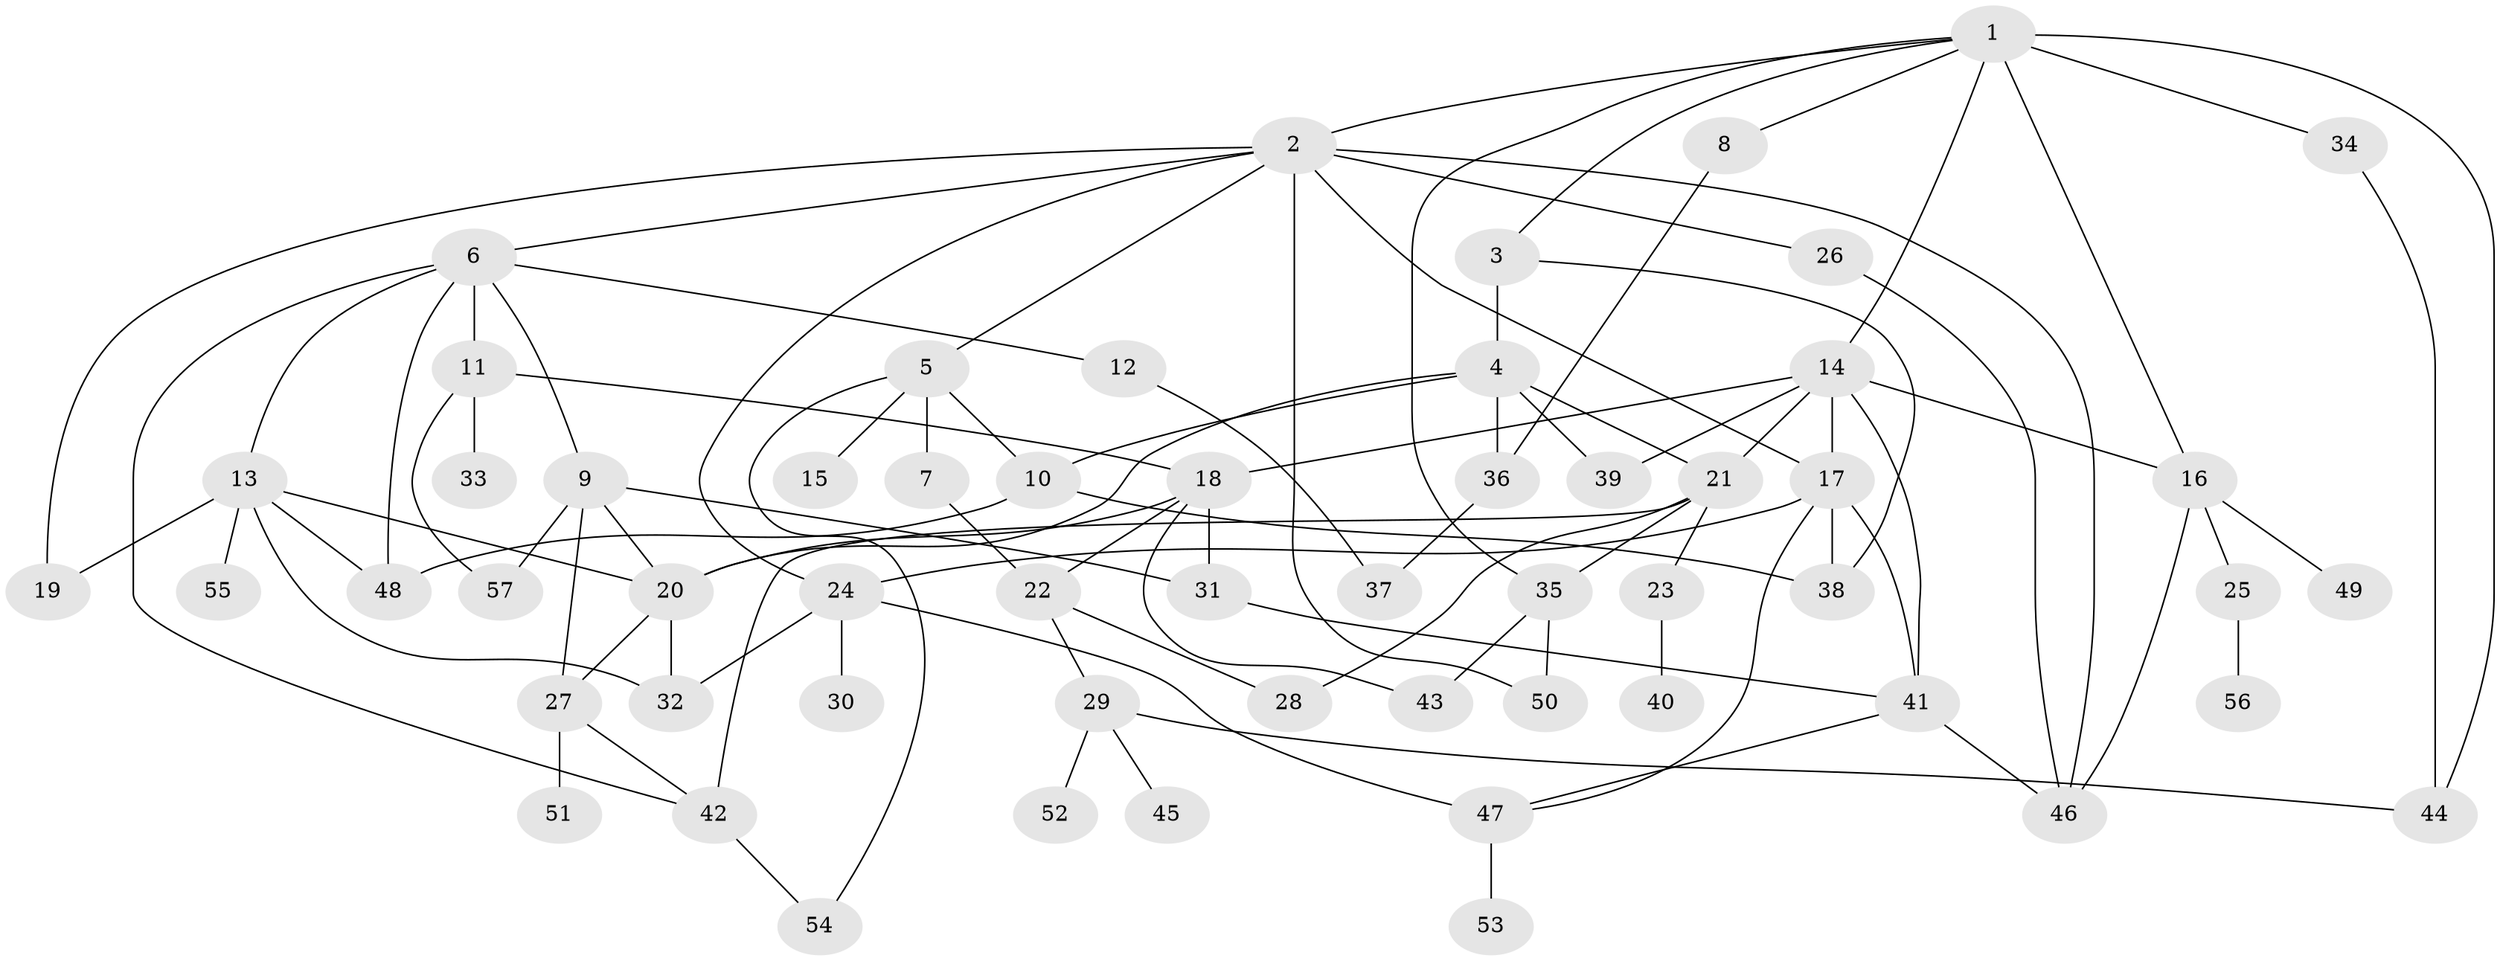 // original degree distribution, {8: 0.017699115044247787, 10: 0.008849557522123894, 4: 0.10619469026548672, 7: 0.008849557522123894, 3: 0.21238938053097345, 5: 0.05309734513274336, 2: 0.35398230088495575, 6: 0.035398230088495575, 1: 0.20353982300884957}
// Generated by graph-tools (version 1.1) at 2025/34/03/09/25 02:34:00]
// undirected, 57 vertices, 95 edges
graph export_dot {
graph [start="1"]
  node [color=gray90,style=filled];
  1;
  2;
  3;
  4;
  5;
  6;
  7;
  8;
  9;
  10;
  11;
  12;
  13;
  14;
  15;
  16;
  17;
  18;
  19;
  20;
  21;
  22;
  23;
  24;
  25;
  26;
  27;
  28;
  29;
  30;
  31;
  32;
  33;
  34;
  35;
  36;
  37;
  38;
  39;
  40;
  41;
  42;
  43;
  44;
  45;
  46;
  47;
  48;
  49;
  50;
  51;
  52;
  53;
  54;
  55;
  56;
  57;
  1 -- 2 [weight=1.0];
  1 -- 3 [weight=1.0];
  1 -- 8 [weight=1.0];
  1 -- 14 [weight=1.0];
  1 -- 16 [weight=1.0];
  1 -- 34 [weight=1.0];
  1 -- 35 [weight=1.0];
  1 -- 44 [weight=1.0];
  2 -- 5 [weight=1.0];
  2 -- 6 [weight=1.0];
  2 -- 17 [weight=1.0];
  2 -- 19 [weight=1.0];
  2 -- 24 [weight=1.0];
  2 -- 26 [weight=1.0];
  2 -- 46 [weight=1.0];
  2 -- 50 [weight=1.0];
  3 -- 4 [weight=1.0];
  3 -- 38 [weight=1.0];
  4 -- 10 [weight=1.0];
  4 -- 20 [weight=1.0];
  4 -- 21 [weight=1.0];
  4 -- 36 [weight=1.0];
  4 -- 39 [weight=1.0];
  5 -- 7 [weight=2.0];
  5 -- 10 [weight=1.0];
  5 -- 15 [weight=1.0];
  5 -- 54 [weight=1.0];
  6 -- 9 [weight=1.0];
  6 -- 11 [weight=1.0];
  6 -- 12 [weight=1.0];
  6 -- 13 [weight=1.0];
  6 -- 42 [weight=1.0];
  6 -- 48 [weight=1.0];
  7 -- 22 [weight=2.0];
  8 -- 36 [weight=1.0];
  9 -- 20 [weight=2.0];
  9 -- 27 [weight=1.0];
  9 -- 31 [weight=1.0];
  9 -- 57 [weight=1.0];
  10 -- 38 [weight=1.0];
  10 -- 48 [weight=1.0];
  11 -- 18 [weight=1.0];
  11 -- 33 [weight=1.0];
  11 -- 57 [weight=1.0];
  12 -- 37 [weight=1.0];
  13 -- 19 [weight=1.0];
  13 -- 20 [weight=1.0];
  13 -- 32 [weight=1.0];
  13 -- 48 [weight=1.0];
  13 -- 55 [weight=1.0];
  14 -- 16 [weight=1.0];
  14 -- 17 [weight=1.0];
  14 -- 18 [weight=1.0];
  14 -- 21 [weight=1.0];
  14 -- 39 [weight=1.0];
  14 -- 41 [weight=1.0];
  16 -- 25 [weight=1.0];
  16 -- 46 [weight=1.0];
  16 -- 49 [weight=1.0];
  17 -- 24 [weight=1.0];
  17 -- 38 [weight=1.0];
  17 -- 41 [weight=1.0];
  17 -- 47 [weight=1.0];
  18 -- 20 [weight=1.0];
  18 -- 22 [weight=1.0];
  18 -- 31 [weight=1.0];
  18 -- 43 [weight=1.0];
  20 -- 27 [weight=1.0];
  20 -- 32 [weight=1.0];
  21 -- 23 [weight=1.0];
  21 -- 28 [weight=1.0];
  21 -- 35 [weight=1.0];
  21 -- 42 [weight=1.0];
  22 -- 28 [weight=1.0];
  22 -- 29 [weight=1.0];
  23 -- 40 [weight=1.0];
  24 -- 30 [weight=1.0];
  24 -- 32 [weight=1.0];
  24 -- 47 [weight=2.0];
  25 -- 56 [weight=1.0];
  26 -- 46 [weight=1.0];
  27 -- 42 [weight=1.0];
  27 -- 51 [weight=1.0];
  29 -- 44 [weight=1.0];
  29 -- 45 [weight=1.0];
  29 -- 52 [weight=1.0];
  31 -- 41 [weight=1.0];
  34 -- 44 [weight=1.0];
  35 -- 43 [weight=1.0];
  35 -- 50 [weight=1.0];
  36 -- 37 [weight=1.0];
  41 -- 46 [weight=1.0];
  41 -- 47 [weight=1.0];
  42 -- 54 [weight=1.0];
  47 -- 53 [weight=1.0];
}
